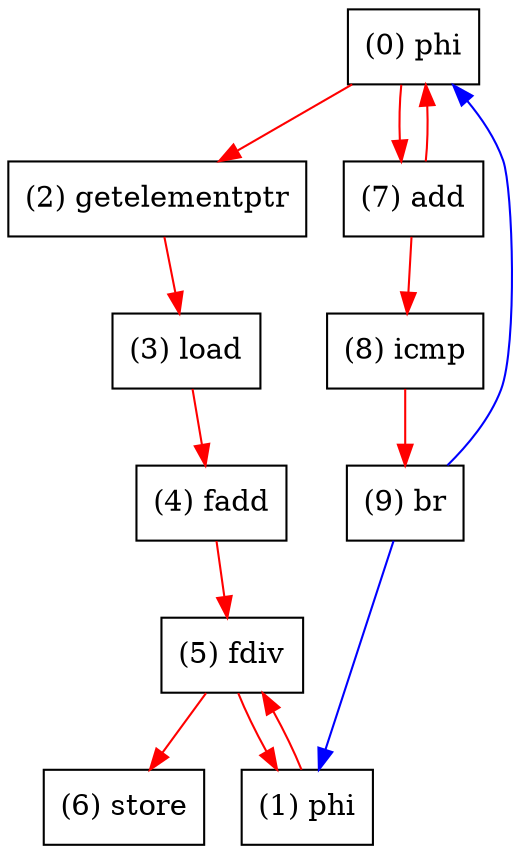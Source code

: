 digraph "DFG for'kernel' function" {
	Node0phi[shape=record, label="(0) phi"];
	Node1phi[shape=record, label="(1) phi"];
	Node2getelementptr[shape=record, label="(2) getelementptr"];
	Node3load[shape=record, label="(3) load"];
	Node4fadd[shape=record, label="(4) fadd"];
	Node5fdiv[shape=record, label="(5) fdiv"];
	Node6store[shape=record, label="(6) store"];
	Node7add[shape=record, label="(7) add"];
	Node8icmp[shape=record, label="(8) icmp"];
	Node9br[shape=record, label="(9) br"];
edge [color=blue]
	Node9br -> Node0phi
	Node9br -> Node1phi
edge [color=red]
	Node7add -> Node0phi
	Node5fdiv -> Node1phi
	Node0phi -> Node2getelementptr
	Node2getelementptr -> Node3load
	Node3load -> Node4fadd
	Node1phi -> Node5fdiv
	Node4fadd -> Node5fdiv
	Node5fdiv -> Node6store
	Node0phi -> Node7add
	Node7add -> Node8icmp
	Node8icmp -> Node9br
}
